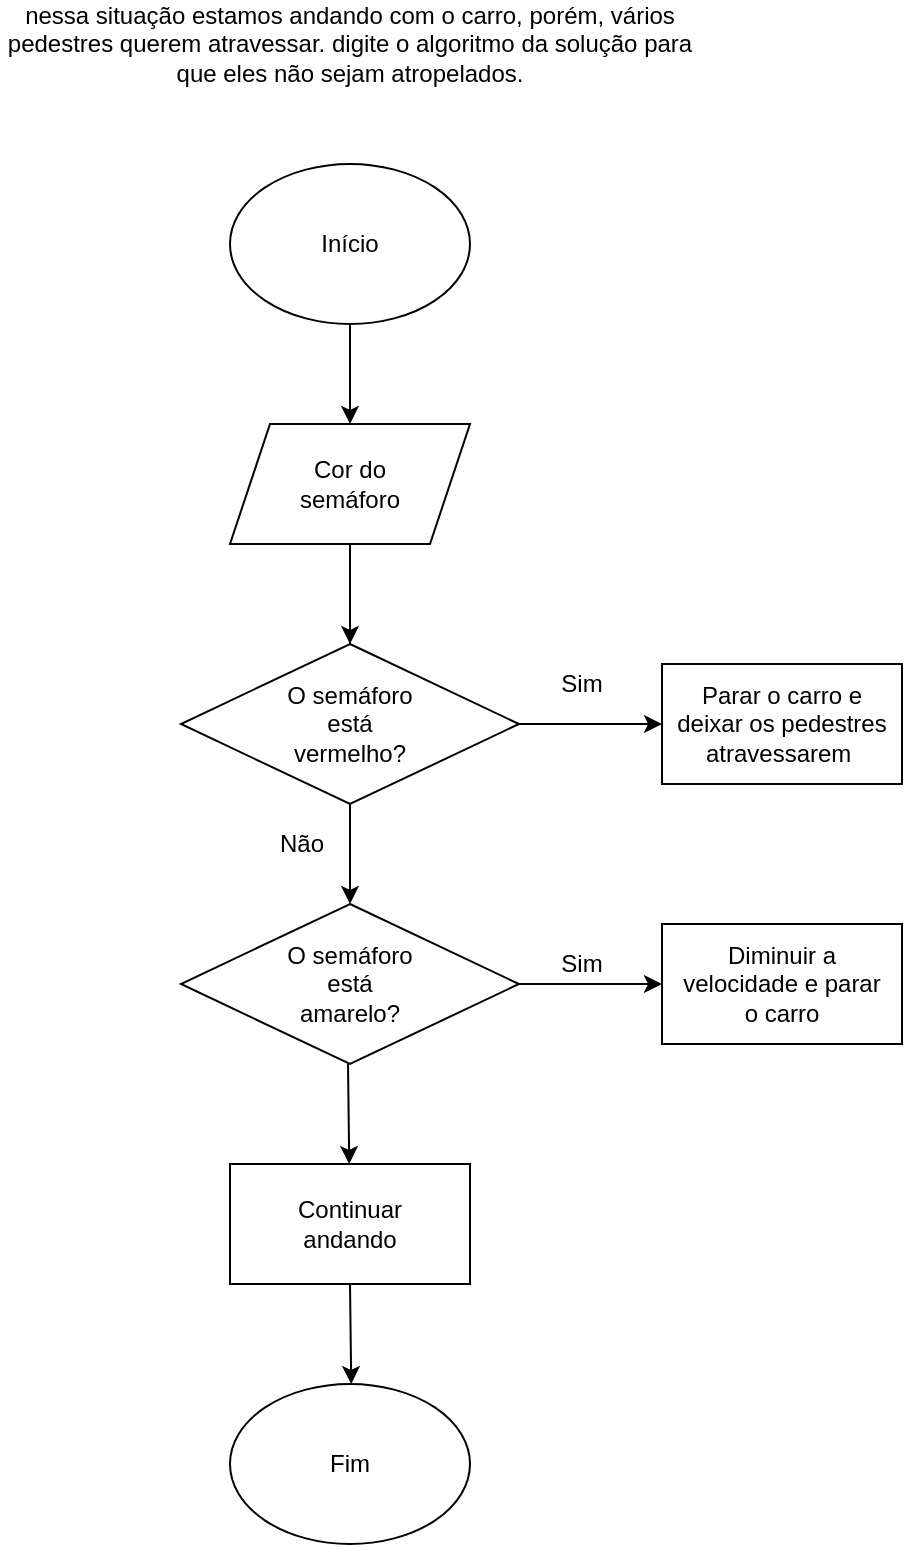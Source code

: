 <mxfile version="13.9.3" type="device"><diagram id="C5RBs43oDa-KdzZeNtuy" name="Page-1"><mxGraphModel dx="868" dy="450" grid="1" gridSize="10" guides="1" tooltips="1" connect="1" arrows="1" fold="1" page="1" pageScale="1" pageWidth="827" pageHeight="1169" math="0" shadow="0"><root><mxCell id="WIyWlLk6GJQsqaUBKTNV-0"/><mxCell id="WIyWlLk6GJQsqaUBKTNV-1" parent="WIyWlLk6GJQsqaUBKTNV-0"/><mxCell id="J-DQvjHdctHTC2ULCcAf-1" value="&lt;font style=&quot;vertical-align: inherit&quot;&gt;&lt;font style=&quot;vertical-align: inherit&quot;&gt;nessa situação estamos andando com o carro, porém, vários pedestres querem atravessar. digite o algoritmo da solução para que eles não sejam atropelados.&lt;/font&gt;&lt;/font&gt;" style="text;html=1;strokeColor=none;fillColor=none;align=center;verticalAlign=middle;whiteSpace=wrap;rounded=0;" vertex="1" parent="WIyWlLk6GJQsqaUBKTNV-1"><mxGeometry x="239" y="40" width="350" height="20" as="geometry"/></mxCell><mxCell id="J-DQvjHdctHTC2ULCcAf-2" value="" style="ellipse;whiteSpace=wrap;html=1;" vertex="1" parent="WIyWlLk6GJQsqaUBKTNV-1"><mxGeometry x="354" y="110" width="120" height="80" as="geometry"/></mxCell><mxCell id="J-DQvjHdctHTC2ULCcAf-3" value="&lt;font style=&quot;vertical-align: inherit&quot;&gt;&lt;font style=&quot;vertical-align: inherit&quot;&gt;Início&lt;/font&gt;&lt;/font&gt;" style="text;html=1;strokeColor=none;fillColor=none;align=center;verticalAlign=middle;whiteSpace=wrap;rounded=0;" vertex="1" parent="WIyWlLk6GJQsqaUBKTNV-1"><mxGeometry x="394" y="140" width="40" height="20" as="geometry"/></mxCell><mxCell id="J-DQvjHdctHTC2ULCcAf-5" value="" style="endArrow=classic;html=1;" edge="1" parent="WIyWlLk6GJQsqaUBKTNV-1"><mxGeometry width="50" height="50" relative="1" as="geometry"><mxPoint x="414" y="190" as="sourcePoint"/><mxPoint x="414" y="240" as="targetPoint"/><Array as="points"/></mxGeometry></mxCell><mxCell id="J-DQvjHdctHTC2ULCcAf-17" value="" style="edgeStyle=orthogonalEdgeStyle;rounded=0;orthogonalLoop=1;jettySize=auto;html=1;" edge="1" parent="WIyWlLk6GJQsqaUBKTNV-1" source="J-DQvjHdctHTC2ULCcAf-6" target="J-DQvjHdctHTC2ULCcAf-12"><mxGeometry relative="1" as="geometry"/></mxCell><mxCell id="J-DQvjHdctHTC2ULCcAf-6" value="" style="shape=parallelogram;perimeter=parallelogramPerimeter;whiteSpace=wrap;html=1;fixedSize=1;" vertex="1" parent="WIyWlLk6GJQsqaUBKTNV-1"><mxGeometry x="354" y="240" width="120" height="60" as="geometry"/></mxCell><mxCell id="J-DQvjHdctHTC2ULCcAf-7" value="&lt;font style=&quot;vertical-align: inherit&quot;&gt;&lt;font style=&quot;vertical-align: inherit&quot;&gt;&lt;font style=&quot;vertical-align: inherit&quot;&gt;&lt;font style=&quot;vertical-align: inherit&quot;&gt;Cor do semáforo&lt;/font&gt;&lt;/font&gt;&lt;/font&gt;&lt;/font&gt;" style="text;html=1;strokeColor=none;fillColor=none;align=center;verticalAlign=middle;whiteSpace=wrap;rounded=0;" vertex="1" parent="WIyWlLk6GJQsqaUBKTNV-1"><mxGeometry x="394" y="260" width="40" height="20" as="geometry"/></mxCell><mxCell id="J-DQvjHdctHTC2ULCcAf-10" value="" style="endArrow=classic;html=1;" edge="1" parent="WIyWlLk6GJQsqaUBKTNV-1"><mxGeometry width="50" height="50" relative="1" as="geometry"><mxPoint x="414" y="300" as="sourcePoint"/><mxPoint x="414" y="350" as="targetPoint"/><Array as="points"/></mxGeometry></mxCell><mxCell id="J-DQvjHdctHTC2ULCcAf-11" value="" style="rhombus;whiteSpace=wrap;html=1;" vertex="1" parent="WIyWlLk6GJQsqaUBKTNV-1"><mxGeometry x="329.5" y="350" width="169" height="80" as="geometry"/></mxCell><mxCell id="J-DQvjHdctHTC2ULCcAf-12" value="&lt;font style=&quot;vertical-align: inherit&quot;&gt;&lt;font style=&quot;vertical-align: inherit&quot;&gt;O semáforo está vermelho?&lt;/font&gt;&lt;/font&gt;" style="text;html=1;strokeColor=none;fillColor=none;align=center;verticalAlign=middle;whiteSpace=wrap;rounded=0;" vertex="1" parent="WIyWlLk6GJQsqaUBKTNV-1"><mxGeometry x="381" y="380" width="66" height="20" as="geometry"/></mxCell><mxCell id="J-DQvjHdctHTC2ULCcAf-13" value="" style="endArrow=classic;html=1;" edge="1" parent="WIyWlLk6GJQsqaUBKTNV-1"><mxGeometry width="50" height="50" relative="1" as="geometry"><mxPoint x="498.5" y="390" as="sourcePoint"/><mxPoint x="570" y="390" as="targetPoint"/></mxGeometry></mxCell><mxCell id="J-DQvjHdctHTC2ULCcAf-14" value="&lt;font style=&quot;vertical-align: inherit&quot;&gt;&lt;font style=&quot;vertical-align: inherit&quot;&gt;Sim&lt;/font&gt;&lt;/font&gt;" style="text;html=1;strokeColor=none;fillColor=none;align=center;verticalAlign=middle;whiteSpace=wrap;rounded=0;" vertex="1" parent="WIyWlLk6GJQsqaUBKTNV-1"><mxGeometry x="510" y="360" width="40" height="20" as="geometry"/></mxCell><mxCell id="J-DQvjHdctHTC2ULCcAf-15" value="" style="rounded=0;whiteSpace=wrap;html=1;" vertex="1" parent="WIyWlLk6GJQsqaUBKTNV-1"><mxGeometry x="570" y="360" width="120" height="60" as="geometry"/></mxCell><mxCell id="J-DQvjHdctHTC2ULCcAf-16" value="&lt;font style=&quot;vertical-align: inherit&quot;&gt;&lt;font style=&quot;vertical-align: inherit&quot;&gt;&lt;font style=&quot;vertical-align: inherit&quot;&gt;&lt;font style=&quot;vertical-align: inherit&quot;&gt;Parar o carro e deixar os pedestres atravessarem&amp;nbsp;&lt;/font&gt;&lt;/font&gt;&lt;/font&gt;&lt;/font&gt;" style="text;html=1;strokeColor=none;fillColor=none;align=center;verticalAlign=middle;whiteSpace=wrap;rounded=0;" vertex="1" parent="WIyWlLk6GJQsqaUBKTNV-1"><mxGeometry x="575" y="380" width="110" height="20" as="geometry"/></mxCell><mxCell id="J-DQvjHdctHTC2ULCcAf-19" value="" style="endArrow=classic;html=1;" edge="1" parent="WIyWlLk6GJQsqaUBKTNV-1"><mxGeometry width="50" height="50" relative="1" as="geometry"><mxPoint x="414" y="430" as="sourcePoint"/><mxPoint x="414" y="480" as="targetPoint"/><Array as="points"/></mxGeometry></mxCell><mxCell id="J-DQvjHdctHTC2ULCcAf-20" value="&lt;font style=&quot;vertical-align: inherit&quot;&gt;&lt;font style=&quot;vertical-align: inherit&quot;&gt;Não&lt;/font&gt;&lt;/font&gt;" style="text;html=1;strokeColor=none;fillColor=none;align=center;verticalAlign=middle;whiteSpace=wrap;rounded=0;" vertex="1" parent="WIyWlLk6GJQsqaUBKTNV-1"><mxGeometry x="370" y="440" width="40" height="20" as="geometry"/></mxCell><mxCell id="J-DQvjHdctHTC2ULCcAf-21" value="" style="rhombus;whiteSpace=wrap;html=1;" vertex="1" parent="WIyWlLk6GJQsqaUBKTNV-1"><mxGeometry x="329.5" y="480" width="169" height="80" as="geometry"/></mxCell><mxCell id="J-DQvjHdctHTC2ULCcAf-22" value="&lt;font style=&quot;vertical-align: inherit&quot;&gt;&lt;font style=&quot;vertical-align: inherit&quot;&gt;&lt;font style=&quot;vertical-align: inherit&quot;&gt;&lt;font style=&quot;vertical-align: inherit&quot;&gt;O semáforo está amarelo?&lt;/font&gt;&lt;/font&gt;&lt;/font&gt;&lt;/font&gt;" style="text;html=1;strokeColor=none;fillColor=none;align=center;verticalAlign=middle;whiteSpace=wrap;rounded=0;" vertex="1" parent="WIyWlLk6GJQsqaUBKTNV-1"><mxGeometry x="381" y="510" width="66" height="20" as="geometry"/></mxCell><mxCell id="J-DQvjHdctHTC2ULCcAf-23" value="&lt;font style=&quot;vertical-align: inherit&quot;&gt;&lt;font style=&quot;vertical-align: inherit&quot;&gt;Sim&lt;/font&gt;&lt;/font&gt;" style="text;html=1;strokeColor=none;fillColor=none;align=center;verticalAlign=middle;whiteSpace=wrap;rounded=0;" vertex="1" parent="WIyWlLk6GJQsqaUBKTNV-1"><mxGeometry x="510" y="500" width="40" height="20" as="geometry"/></mxCell><mxCell id="J-DQvjHdctHTC2ULCcAf-24" value="" style="rounded=0;whiteSpace=wrap;html=1;" vertex="1" parent="WIyWlLk6GJQsqaUBKTNV-1"><mxGeometry x="570" y="490" width="120" height="60" as="geometry"/></mxCell><mxCell id="J-DQvjHdctHTC2ULCcAf-25" value="&lt;font style=&quot;vertical-align: inherit&quot;&gt;&lt;font style=&quot;vertical-align: inherit&quot;&gt;&lt;font style=&quot;vertical-align: inherit&quot;&gt;&lt;font style=&quot;vertical-align: inherit&quot;&gt;&lt;font style=&quot;vertical-align: inherit&quot;&gt;&lt;font style=&quot;vertical-align: inherit&quot;&gt;Diminuir a velocidade e parar o carro&lt;/font&gt;&lt;/font&gt;&lt;/font&gt;&lt;/font&gt;&lt;/font&gt;&lt;/font&gt;" style="text;html=1;strokeColor=none;fillColor=none;align=center;verticalAlign=middle;whiteSpace=wrap;rounded=0;" vertex="1" parent="WIyWlLk6GJQsqaUBKTNV-1"><mxGeometry x="575" y="510" width="110" height="20" as="geometry"/></mxCell><mxCell id="J-DQvjHdctHTC2ULCcAf-26" value="" style="endArrow=classic;html=1;" edge="1" parent="WIyWlLk6GJQsqaUBKTNV-1"><mxGeometry width="50" height="50" relative="1" as="geometry"><mxPoint x="498.5" y="520" as="sourcePoint"/><mxPoint x="570" y="520" as="targetPoint"/></mxGeometry></mxCell><mxCell id="J-DQvjHdctHTC2ULCcAf-28" value="" style="endArrow=classic;html=1;" edge="1" parent="WIyWlLk6GJQsqaUBKTNV-1" target="J-DQvjHdctHTC2ULCcAf-29"><mxGeometry width="50" height="50" relative="1" as="geometry"><mxPoint x="413" y="560" as="sourcePoint"/><mxPoint x="413" y="610" as="targetPoint"/><Array as="points"/></mxGeometry></mxCell><mxCell id="J-DQvjHdctHTC2ULCcAf-29" value="" style="rounded=0;whiteSpace=wrap;html=1;" vertex="1" parent="WIyWlLk6GJQsqaUBKTNV-1"><mxGeometry x="354" y="610" width="120" height="60" as="geometry"/></mxCell><mxCell id="J-DQvjHdctHTC2ULCcAf-30" value="&lt;font style=&quot;vertical-align: inherit&quot;&gt;&lt;font style=&quot;vertical-align: inherit&quot;&gt;Continuar andando&lt;/font&gt;&lt;/font&gt;" style="text;html=1;strokeColor=none;fillColor=none;align=center;verticalAlign=middle;whiteSpace=wrap;rounded=0;" vertex="1" parent="WIyWlLk6GJQsqaUBKTNV-1"><mxGeometry x="394" y="630" width="40" height="20" as="geometry"/></mxCell><mxCell id="J-DQvjHdctHTC2ULCcAf-31" value="" style="ellipse;whiteSpace=wrap;html=1;" vertex="1" parent="WIyWlLk6GJQsqaUBKTNV-1"><mxGeometry x="354" y="720" width="120" height="80" as="geometry"/></mxCell><mxCell id="J-DQvjHdctHTC2ULCcAf-32" value="&lt;font style=&quot;vertical-align: inherit&quot;&gt;&lt;font style=&quot;vertical-align: inherit&quot;&gt;Fim&lt;/font&gt;&lt;/font&gt;" style="text;html=1;strokeColor=none;fillColor=none;align=center;verticalAlign=middle;whiteSpace=wrap;rounded=0;" vertex="1" parent="WIyWlLk6GJQsqaUBKTNV-1"><mxGeometry x="394" y="750" width="40" height="20" as="geometry"/></mxCell><mxCell id="J-DQvjHdctHTC2ULCcAf-33" value="" style="endArrow=classic;html=1;" edge="1" parent="WIyWlLk6GJQsqaUBKTNV-1"><mxGeometry width="50" height="50" relative="1" as="geometry"><mxPoint x="414" y="670" as="sourcePoint"/><mxPoint x="414.625" y="720" as="targetPoint"/><Array as="points"/></mxGeometry></mxCell></root></mxGraphModel></diagram></mxfile>